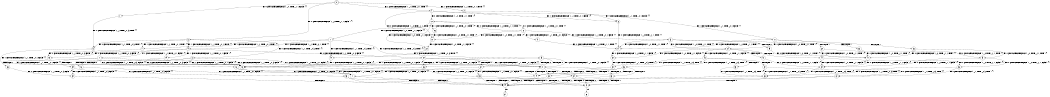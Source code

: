 digraph BCG {
size = "7, 10.5";
center = TRUE;
node [shape = circle];
0 [peripheries = 2];
0 -> 1 [label = "EX !0 !ATOMIC_EXCH_BRANCH (1, +0, TRUE, +1, 1, FALSE) !{}"];
0 -> 2 [label = "EX !1 !ATOMIC_EXCH_BRANCH (1, +1, TRUE, +0, 1, TRUE) !{}"];
0 -> 3 [label = "EX !0 !ATOMIC_EXCH_BRANCH (1, +0, TRUE, +1, 1, FALSE) !{}"];
0 -> 4 [label = "EX !1 !ATOMIC_EXCH_BRANCH (1, +1, TRUE, +0, 1, TRUE) !{}"];
1 -> 5 [label = "EX !0 !ATOMIC_EXCH_BRANCH (1, +1, TRUE, +0, 3, TRUE) !{}"];
2 -> 6 [label = "EX !1 !ATOMIC_EXCH_BRANCH (1, +1, TRUE, +0, 1, FALSE) !{}"];
3 -> 5 [label = "EX !0 !ATOMIC_EXCH_BRANCH (1, +1, TRUE, +0, 3, TRUE) !{}"];
3 -> 7 [label = "EX !1 !ATOMIC_EXCH_BRANCH (1, +1, TRUE, +0, 1, TRUE) !{}"];
3 -> 8 [label = "EX !0 !ATOMIC_EXCH_BRANCH (1, +1, TRUE, +0, 3, TRUE) !{}"];
3 -> 9 [label = "EX !1 !ATOMIC_EXCH_BRANCH (1, +1, TRUE, +0, 1, TRUE) !{}"];
4 -> 6 [label = "EX !1 !ATOMIC_EXCH_BRANCH (1, +1, TRUE, +0, 1, FALSE) !{}"];
4 -> 10 [label = "EX !0 !ATOMIC_EXCH_BRANCH (1, +0, TRUE, +1, 1, TRUE) !{}"];
4 -> 11 [label = "EX !1 !ATOMIC_EXCH_BRANCH (1, +1, TRUE, +0, 1, FALSE) !{}"];
4 -> 12 [label = "EX !0 !ATOMIC_EXCH_BRANCH (1, +0, TRUE, +1, 1, TRUE) !{}"];
5 -> 13 [label = "EX !1 !ATOMIC_EXCH_BRANCH (1, +1, TRUE, +0, 1, FALSE) !{}"];
6 -> 14 [label = "EX !0 !ATOMIC_EXCH_BRANCH (1, +0, TRUE, +1, 1, TRUE) !{}"];
7 -> 15 [label = "EX !0 !ATOMIC_EXCH_BRANCH (1, +1, TRUE, +0, 3, FALSE) !{}"];
8 -> 13 [label = "EX !1 !ATOMIC_EXCH_BRANCH (1, +1, TRUE, +0, 1, FALSE) !{}"];
8 -> 16 [label = "TERMINATE !0"];
8 -> 17 [label = "EX !1 !ATOMIC_EXCH_BRANCH (1, +1, TRUE, +0, 1, FALSE) !{}"];
8 -> 18 [label = "TERMINATE !0"];
9 -> 15 [label = "EX !0 !ATOMIC_EXCH_BRANCH (1, +1, TRUE, +0, 3, FALSE) !{}"];
9 -> 19 [label = "EX !1 !ATOMIC_EXCH_BRANCH (1, +1, TRUE, +0, 1, FALSE) !{}"];
9 -> 20 [label = "EX !0 !ATOMIC_EXCH_BRANCH (1, +1, TRUE, +0, 3, FALSE) !{}"];
9 -> 21 [label = "EX !1 !ATOMIC_EXCH_BRANCH (1, +1, TRUE, +0, 1, FALSE) !{}"];
10 -> 22 [label = "EX !0 !ATOMIC_EXCH_BRANCH (1, +0, TRUE, +1, 1, FALSE) !{}"];
11 -> 14 [label = "EX !0 !ATOMIC_EXCH_BRANCH (1, +0, TRUE, +1, 1, TRUE) !{}"];
11 -> 23 [label = "TERMINATE !1"];
11 -> 24 [label = "EX !0 !ATOMIC_EXCH_BRANCH (1, +0, TRUE, +1, 1, TRUE) !{}"];
11 -> 25 [label = "TERMINATE !1"];
12 -> 22 [label = "EX !0 !ATOMIC_EXCH_BRANCH (1, +0, TRUE, +1, 1, FALSE) !{}"];
12 -> 26 [label = "EX !1 !ATOMIC_EXCH_BRANCH (1, +1, TRUE, +0, 1, TRUE) !{}"];
12 -> 27 [label = "EX !0 !ATOMIC_EXCH_BRANCH (1, +0, TRUE, +1, 1, FALSE) !{}"];
12 -> 28 [label = "EX !1 !ATOMIC_EXCH_BRANCH (1, +1, TRUE, +0, 1, TRUE) !{}"];
13 -> 29 [label = "TERMINATE !0"];
14 -> 30 [label = "EX !0 !ATOMIC_EXCH_BRANCH (1, +0, TRUE, +1, 1, FALSE) !{}"];
15 -> 13 [label = "EX !1 !ATOMIC_EXCH_BRANCH (1, +1, TRUE, +0, 1, FALSE) !{}"];
16 -> 31 [label = "EX !1 !ATOMIC_EXCH_BRANCH (1, +1, TRUE, +0, 1, FALSE) !{}"];
17 -> 29 [label = "TERMINATE !0"];
17 -> 32 [label = "TERMINATE !1"];
17 -> 33 [label = "TERMINATE !0"];
17 -> 34 [label = "TERMINATE !1"];
18 -> 31 [label = "EX !1 !ATOMIC_EXCH_BRANCH (1, +1, TRUE, +0, 1, FALSE) !{}"];
18 -> 35 [label = "EX !1 !ATOMIC_EXCH_BRANCH (1, +1, TRUE, +0, 1, FALSE) !{}"];
19 -> 13 [label = "EX !0 !ATOMIC_EXCH_BRANCH (1, +1, TRUE, +0, 3, FALSE) !{}"];
20 -> 13 [label = "EX !1 !ATOMIC_EXCH_BRANCH (1, +1, TRUE, +0, 1, FALSE) !{}"];
20 -> 36 [label = "TERMINATE !0"];
20 -> 17 [label = "EX !1 !ATOMIC_EXCH_BRANCH (1, +1, TRUE, +0, 1, FALSE) !{}"];
20 -> 37 [label = "TERMINATE !0"];
21 -> 13 [label = "EX !0 !ATOMIC_EXCH_BRANCH (1, +1, TRUE, +0, 3, FALSE) !{}"];
21 -> 38 [label = "TERMINATE !1"];
21 -> 17 [label = "EX !0 !ATOMIC_EXCH_BRANCH (1, +1, TRUE, +0, 3, FALSE) !{}"];
21 -> 39 [label = "TERMINATE !1"];
22 -> 40 [label = "EX !0 !ATOMIC_EXCH_BRANCH (1, +1, TRUE, +0, 3, TRUE) !{}"];
23 -> 41 [label = "EX !0 !ATOMIC_EXCH_BRANCH (1, +0, TRUE, +1, 1, TRUE) !{}"];
24 -> 30 [label = "EX !0 !ATOMIC_EXCH_BRANCH (1, +0, TRUE, +1, 1, FALSE) !{}"];
24 -> 42 [label = "TERMINATE !1"];
24 -> 43 [label = "EX !0 !ATOMIC_EXCH_BRANCH (1, +0, TRUE, +1, 1, FALSE) !{}"];
24 -> 44 [label = "TERMINATE !1"];
25 -> 41 [label = "EX !0 !ATOMIC_EXCH_BRANCH (1, +0, TRUE, +1, 1, TRUE) !{}"];
25 -> 45 [label = "EX !0 !ATOMIC_EXCH_BRANCH (1, +0, TRUE, +1, 1, TRUE) !{}"];
26 -> 10 [label = "EX !0 !ATOMIC_EXCH_BRANCH (1, +0, TRUE, +1, 1, TRUE) !{}"];
27 -> 40 [label = "EX !0 !ATOMIC_EXCH_BRANCH (1, +1, TRUE, +0, 3, TRUE) !{}"];
27 -> 7 [label = "EX !1 !ATOMIC_EXCH_BRANCH (1, +1, TRUE, +0, 1, TRUE) !{}"];
27 -> 46 [label = "EX !0 !ATOMIC_EXCH_BRANCH (1, +1, TRUE, +0, 3, TRUE) !{}"];
27 -> 9 [label = "EX !1 !ATOMIC_EXCH_BRANCH (1, +1, TRUE, +0, 1, TRUE) !{}"];
28 -> 10 [label = "EX !0 !ATOMIC_EXCH_BRANCH (1, +0, TRUE, +1, 1, TRUE) !{}"];
28 -> 47 [label = "EX !1 !ATOMIC_EXCH_BRANCH (1, +1, TRUE, +0, 1, FALSE) !{}"];
28 -> 12 [label = "EX !0 !ATOMIC_EXCH_BRANCH (1, +0, TRUE, +1, 1, TRUE) !{}"];
28 -> 48 [label = "EX !1 !ATOMIC_EXCH_BRANCH (1, +1, TRUE, +0, 1, FALSE) !{}"];
29 -> 49 [label = "TERMINATE !1"];
30 -> 50 [label = "EX !0 !ATOMIC_EXCH_BRANCH (1, +1, TRUE, +0, 3, TRUE) !{}"];
31 -> 49 [label = "TERMINATE !1"];
32 -> 49 [label = "TERMINATE !0"];
33 -> 49 [label = "TERMINATE !1"];
33 -> 51 [label = "TERMINATE !1"];
34 -> 49 [label = "TERMINATE !0"];
34 -> 51 [label = "TERMINATE !0"];
35 -> 49 [label = "TERMINATE !1"];
35 -> 51 [label = "TERMINATE !1"];
36 -> 31 [label = "EX !1 !ATOMIC_EXCH_BRANCH (1, +1, TRUE, +0, 1, FALSE) !{}"];
37 -> 31 [label = "EX !1 !ATOMIC_EXCH_BRANCH (1, +1, TRUE, +0, 1, FALSE) !{}"];
37 -> 35 [label = "EX !1 !ATOMIC_EXCH_BRANCH (1, +1, TRUE, +0, 1, FALSE) !{}"];
38 -> 52 [label = "EX !0 !ATOMIC_EXCH_BRANCH (1, +1, TRUE, +0, 3, FALSE) !{}"];
39 -> 52 [label = "EX !0 !ATOMIC_EXCH_BRANCH (1, +1, TRUE, +0, 3, FALSE) !{}"];
39 -> 53 [label = "EX !0 !ATOMIC_EXCH_BRANCH (1, +1, TRUE, +0, 3, FALSE) !{}"];
40 -> 13 [label = "EX !1 !ATOMIC_EXCH_BRANCH (1, +1, TRUE, +0, 1, FALSE) !{}"];
41 -> 54 [label = "EX !0 !ATOMIC_EXCH_BRANCH (1, +0, TRUE, +1, 1, FALSE) !{}"];
42 -> 54 [label = "EX !0 !ATOMIC_EXCH_BRANCH (1, +0, TRUE, +1, 1, FALSE) !{}"];
43 -> 50 [label = "EX !0 !ATOMIC_EXCH_BRANCH (1, +1, TRUE, +0, 3, TRUE) !{}"];
43 -> 55 [label = "TERMINATE !1"];
43 -> 56 [label = "EX !0 !ATOMIC_EXCH_BRANCH (1, +1, TRUE, +0, 3, TRUE) !{}"];
43 -> 57 [label = "TERMINATE !1"];
44 -> 54 [label = "EX !0 !ATOMIC_EXCH_BRANCH (1, +0, TRUE, +1, 1, FALSE) !{}"];
44 -> 58 [label = "EX !0 !ATOMIC_EXCH_BRANCH (1, +0, TRUE, +1, 1, FALSE) !{}"];
45 -> 54 [label = "EX !0 !ATOMIC_EXCH_BRANCH (1, +0, TRUE, +1, 1, FALSE) !{}"];
45 -> 58 [label = "EX !0 !ATOMIC_EXCH_BRANCH (1, +0, TRUE, +1, 1, FALSE) !{}"];
46 -> 13 [label = "EX !1 !ATOMIC_EXCH_BRANCH (1, +1, TRUE, +0, 1, FALSE) !{}"];
46 -> 36 [label = "TERMINATE !0"];
46 -> 17 [label = "EX !1 !ATOMIC_EXCH_BRANCH (1, +1, TRUE, +0, 1, FALSE) !{}"];
46 -> 37 [label = "TERMINATE !0"];
47 -> 14 [label = "EX !0 !ATOMIC_EXCH_BRANCH (1, +0, TRUE, +1, 1, TRUE) !{}"];
48 -> 14 [label = "EX !0 !ATOMIC_EXCH_BRANCH (1, +0, TRUE, +1, 1, TRUE) !{}"];
48 -> 59 [label = "TERMINATE !1"];
48 -> 24 [label = "EX !0 !ATOMIC_EXCH_BRANCH (1, +0, TRUE, +1, 1, TRUE) !{}"];
48 -> 60 [label = "TERMINATE !1"];
49 -> 61 [label = "exit"];
50 -> 29 [label = "TERMINATE !0"];
51 -> 62 [label = "exit"];
52 -> 49 [label = "TERMINATE !0"];
53 -> 49 [label = "TERMINATE !0"];
53 -> 51 [label = "TERMINATE !0"];
54 -> 63 [label = "EX !0 !ATOMIC_EXCH_BRANCH (1, +1, TRUE, +0, 3, TRUE) !{}"];
55 -> 63 [label = "EX !0 !ATOMIC_EXCH_BRANCH (1, +1, TRUE, +0, 3, TRUE) !{}"];
56 -> 29 [label = "TERMINATE !0"];
56 -> 32 [label = "TERMINATE !1"];
56 -> 33 [label = "TERMINATE !0"];
56 -> 34 [label = "TERMINATE !1"];
57 -> 63 [label = "EX !0 !ATOMIC_EXCH_BRANCH (1, +1, TRUE, +0, 3, TRUE) !{}"];
57 -> 64 [label = "EX !0 !ATOMIC_EXCH_BRANCH (1, +1, TRUE, +0, 3, TRUE) !{}"];
58 -> 63 [label = "EX !0 !ATOMIC_EXCH_BRANCH (1, +1, TRUE, +0, 3, TRUE) !{}"];
58 -> 64 [label = "EX !0 !ATOMIC_EXCH_BRANCH (1, +1, TRUE, +0, 3, TRUE) !{}"];
59 -> 41 [label = "EX !0 !ATOMIC_EXCH_BRANCH (1, +0, TRUE, +1, 1, TRUE) !{}"];
60 -> 41 [label = "EX !0 !ATOMIC_EXCH_BRANCH (1, +0, TRUE, +1, 1, TRUE) !{}"];
60 -> 45 [label = "EX !0 !ATOMIC_EXCH_BRANCH (1, +0, TRUE, +1, 1, TRUE) !{}"];
63 -> 49 [label = "TERMINATE !0"];
64 -> 49 [label = "TERMINATE !0"];
64 -> 51 [label = "TERMINATE !0"];
}
